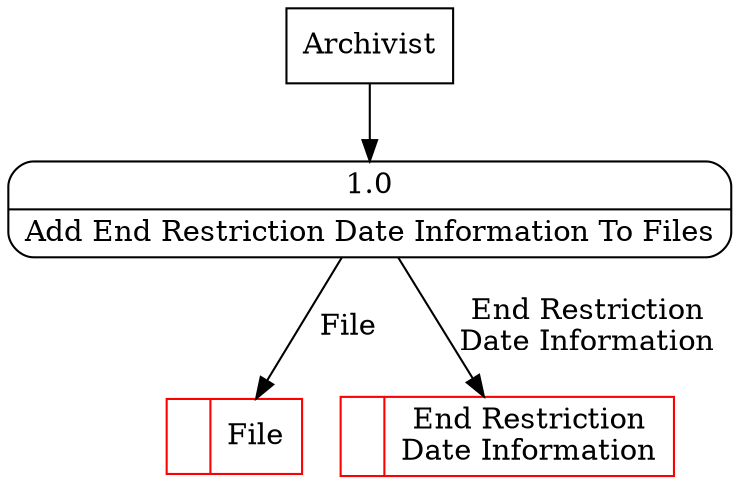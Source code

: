 digraph dfd2{ 
node[shape=record]
200 [label="<f0>  |<f1> File " color=red];
201 [label="<f0>  |<f1> End Restriction\nDate Information " color=red];
202 [label="Archivist" shape=box];
203 [label="{<f0> 1.0|<f1> Add End Restriction Date Information To Files }" shape=Mrecord];
202 -> 203
203 -> 201 [label="End Restriction\nDate Information"]
203 -> 200 [label="File"]
}